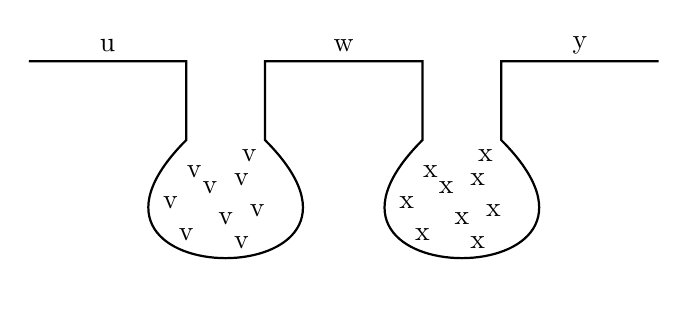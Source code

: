\begin{tikzpicture}[
]
\node (u) at (1,.2) {u};

\node (v1) at (2.5,-2)   {v};
\node (v2) at (2.3,-1.6) {v};
\node (v3) at (2.8,-1.2) {v};
\node (v4) at (2,-2.2)   {v};
\node (v5) at (2.9,-1.9) {v};
\node (v1) at (2.1,-1.4) {v};
\node (v1) at (2.7,-2.3) {v};
\node (v1) at (1.8,-1.8) {v};
\node (v1) at (2.7,-1.5) {v};

\node (w) at (4,.2) {w};

\node (v1) at (5.5,-2)   {x};
\node (v2) at (5.3,-1.6) {x};
\node (v3) at (5.8,-1.2) {x};
\node (v4) at (5,-2.2)   {x};
\node (v5) at (5.9,-1.9) {x};
\node (v1) at (5.1,-1.4) {x};
\node (v1) at (5.7,-2.3) {x};
\node (v1) at (4.8,-1.8) {x};
\node (v1) at (5.7,-1.5) {x};

\node (y) at (7,.2) {y};

\path[draw,thick] (0,0) -- (2,0) -- (2,-1)
%ab hier kommt das erste runde Ding
.. controls (0,-3) and (5,-3) ..
%hier kommt dann wieder gerade
 (3,-1) -- (3,0) -- (5,0) -- (5,-1)
%ab hier kommt das zweite runde ding
.. controls (3,-3) and (8,-3) ..
%ab hier gehts dann wieder gerade
(6,-1) -- (6,0) -- (8,0)
;

\end{tikzpicture}